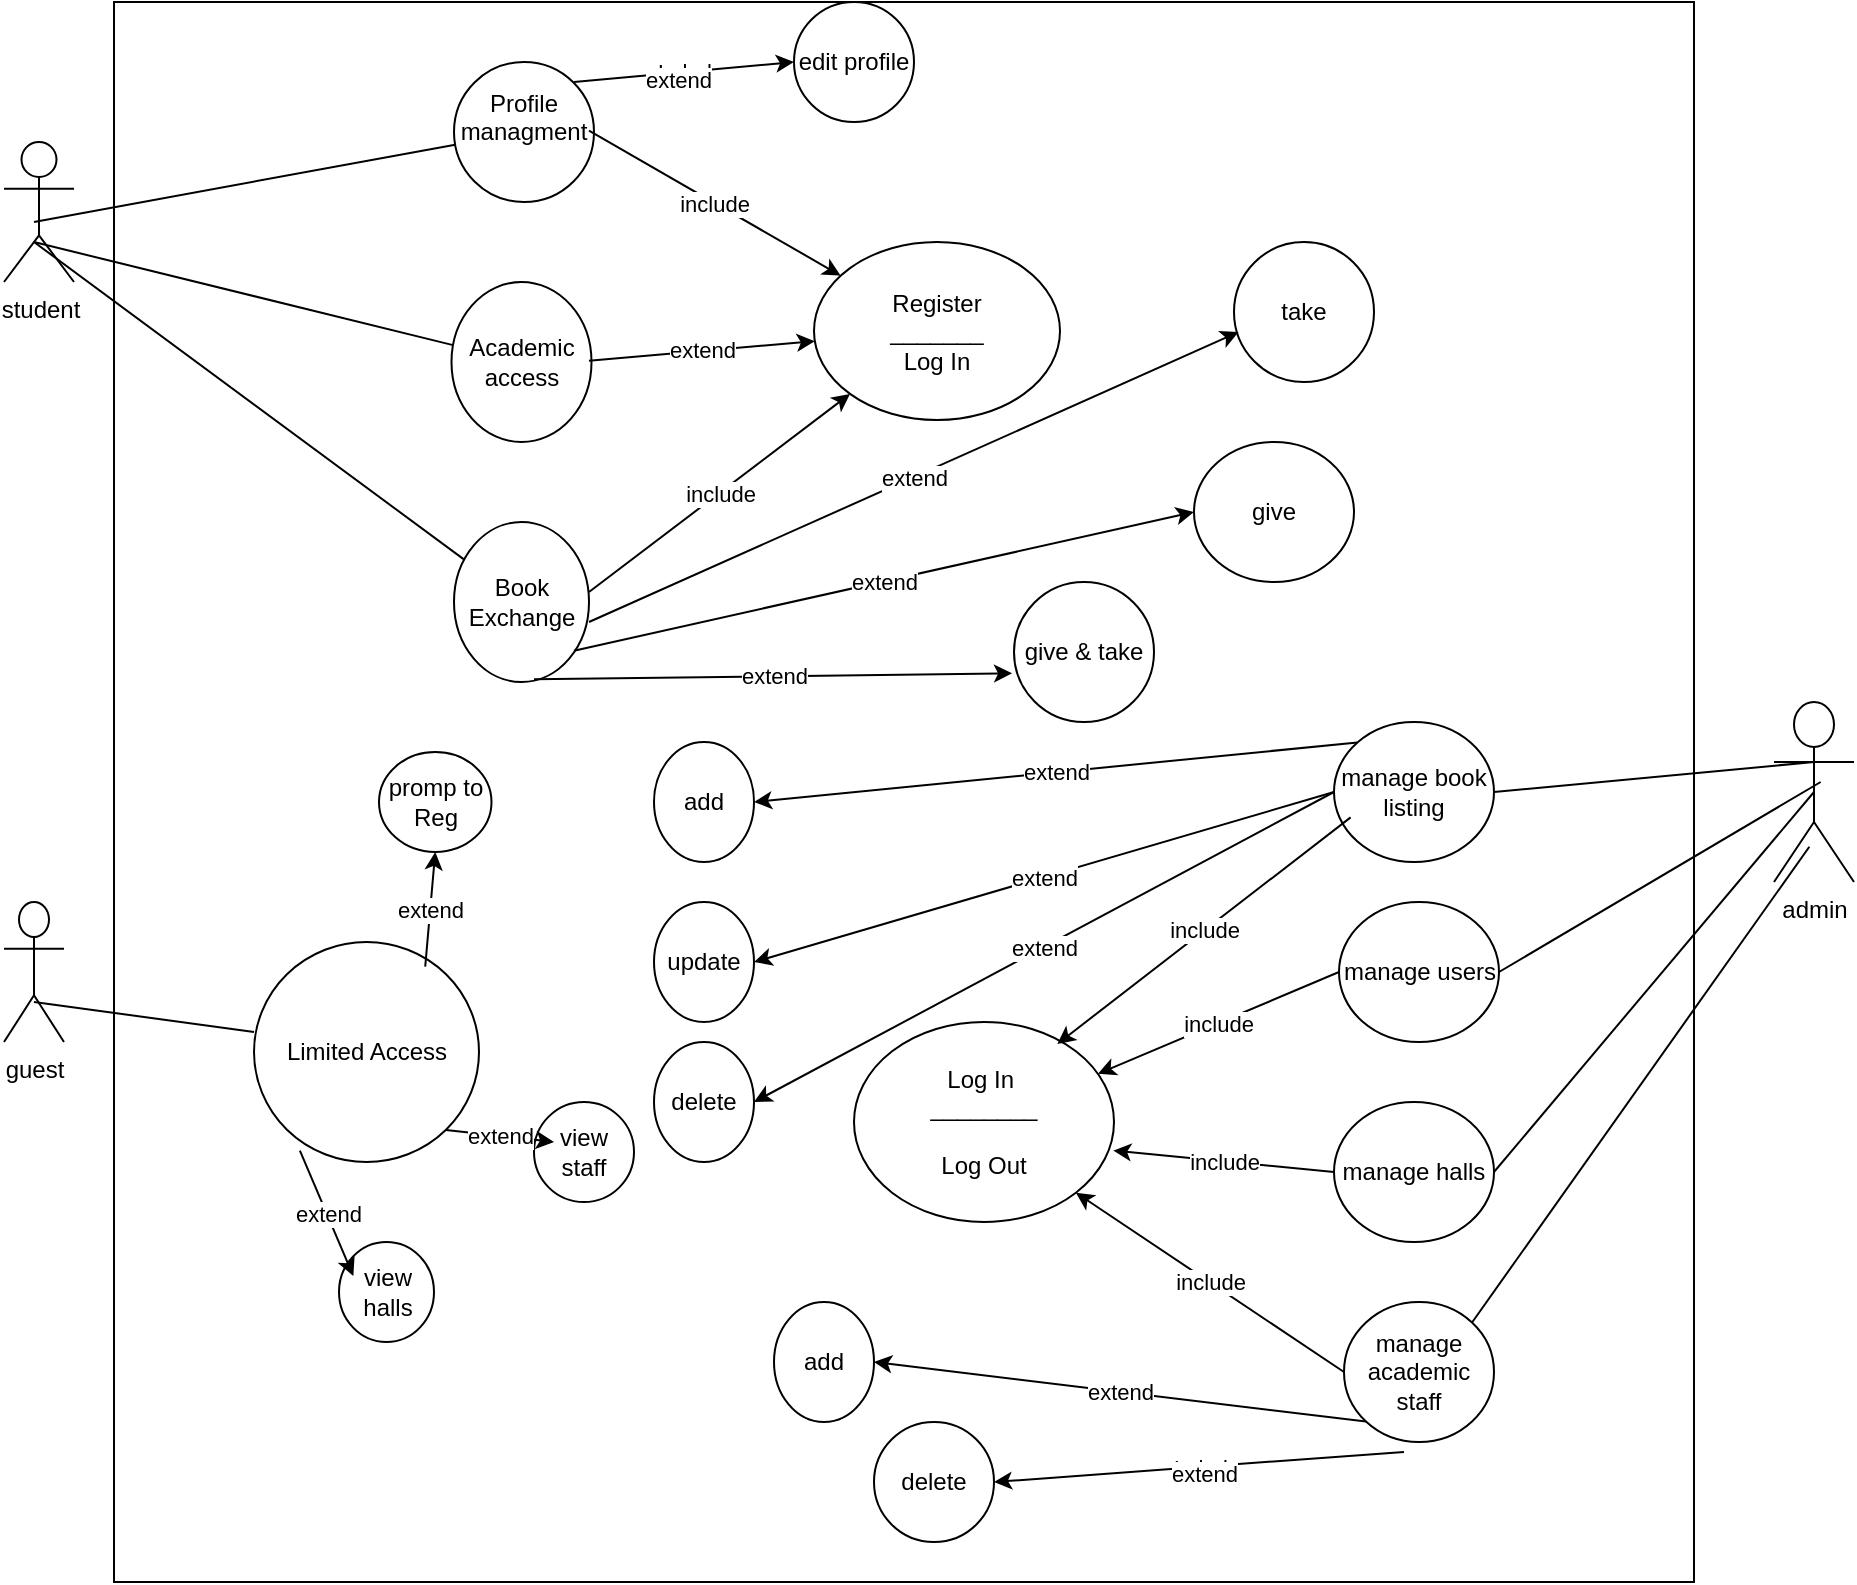 <?xml version="1.0" encoding="UTF-8"?>
<mxfile version="26.2.12">
  <diagram name="Page-1" id="FYEs-3405oV0tSoVm1dT">
    <mxGraphModel dx="1249" dy="676" grid="1" gridSize="10" guides="1" tooltips="1" connect="1" arrows="1" fold="1" page="1" pageScale="1" pageWidth="2339" pageHeight="3300" math="0" shadow="0">
      <root>
        <mxCell id="0" />
        <mxCell id="1" parent="0" />
        <mxCell id="iEJQJyqxBkjltD4bxpwc-1" value="student" style="shape=umlActor;verticalLabelPosition=bottom;verticalAlign=top;html=1;outlineConnect=0;" parent="1" vertex="1">
          <mxGeometry x="55" y="130" width="35" height="70" as="geometry" />
        </mxCell>
        <mxCell id="iEJQJyqxBkjltD4bxpwc-2" value="" style="whiteSpace=wrap;html=1;aspect=fixed;" parent="1" vertex="1">
          <mxGeometry x="110" y="60" width="790" height="790" as="geometry" />
        </mxCell>
        <mxCell id="iEJQJyqxBkjltD4bxpwc-5" value="guest" style="shape=umlActor;verticalLabelPosition=bottom;verticalAlign=top;html=1;outlineConnect=0;" parent="1" vertex="1">
          <mxGeometry x="55" y="510" width="30" height="70" as="geometry" />
        </mxCell>
        <mxCell id="iEJQJyqxBkjltD4bxpwc-6" value="admin" style="shape=umlActor;verticalLabelPosition=bottom;verticalAlign=top;html=1;outlineConnect=0;" parent="1" vertex="1">
          <mxGeometry x="940" y="410" width="40" height="90" as="geometry" />
        </mxCell>
        <mxCell id="iEJQJyqxBkjltD4bxpwc-7" value="Register&lt;div&gt;_______&lt;/div&gt;&lt;div&gt;Log In&lt;/div&gt;" style="ellipse;whiteSpace=wrap;html=1;" parent="1" vertex="1">
          <mxGeometry x="460" y="180" width="123" height="89" as="geometry" />
        </mxCell>
        <mxCell id="iEJQJyqxBkjltD4bxpwc-8" value="Profile managment&lt;div&gt;&lt;br&gt;&lt;/div&gt;" style="ellipse;whiteSpace=wrap;html=1;" parent="1" vertex="1">
          <mxGeometry x="280" y="90" width="70" height="70" as="geometry" />
        </mxCell>
        <mxCell id="iEJQJyqxBkjltD4bxpwc-9" value="Book Exchange" style="ellipse;whiteSpace=wrap;html=1;" parent="1" vertex="1">
          <mxGeometry x="280" y="320" width="67.5" height="80" as="geometry" />
        </mxCell>
        <mxCell id="iEJQJyqxBkjltD4bxpwc-10" value="Academic access" style="ellipse;whiteSpace=wrap;html=1;" parent="1" vertex="1">
          <mxGeometry x="278.75" y="200" width="70" height="80" as="geometry" />
        </mxCell>
        <mxCell id="iEJQJyqxBkjltD4bxpwc-11" value="edit profile" style="ellipse;whiteSpace=wrap;html=1;" parent="1" vertex="1">
          <mxGeometry x="450" y="60" width="60" height="60" as="geometry" />
        </mxCell>
        <mxCell id="iEJQJyqxBkjltD4bxpwc-13" value="" style="endArrow=none;html=1;rounded=0;" parent="1" target="iEJQJyqxBkjltD4bxpwc-8" edge="1">
          <mxGeometry width="50" height="50" relative="1" as="geometry">
            <mxPoint x="70" y="170" as="sourcePoint" />
            <mxPoint x="120" y="120" as="targetPoint" />
          </mxGeometry>
        </mxCell>
        <mxCell id="iEJQJyqxBkjltD4bxpwc-14" value="" style="endArrow=none;html=1;rounded=0;" parent="1" target="iEJQJyqxBkjltD4bxpwc-10" edge="1">
          <mxGeometry width="50" height="50" relative="1" as="geometry">
            <mxPoint x="70" y="180" as="sourcePoint" />
            <mxPoint x="120" y="130" as="targetPoint" />
          </mxGeometry>
        </mxCell>
        <mxCell id="iEJQJyqxBkjltD4bxpwc-15" value="" style="endArrow=none;html=1;rounded=0;" parent="1" target="iEJQJyqxBkjltD4bxpwc-9" edge="1">
          <mxGeometry width="50" height="50" relative="1" as="geometry">
            <mxPoint x="70" y="180" as="sourcePoint" />
            <mxPoint x="120" y="130" as="targetPoint" />
          </mxGeometry>
        </mxCell>
        <mxCell id="iEJQJyqxBkjltD4bxpwc-23" value="extend" style="endArrow=classic;html=1;rounded=0;" parent="1" target="iEJQJyqxBkjltD4bxpwc-7" edge="1">
          <mxGeometry relative="1" as="geometry">
            <mxPoint x="347.5" y="239.33" as="sourcePoint" />
            <mxPoint x="447.5" y="239.33" as="targetPoint" />
          </mxGeometry>
        </mxCell>
        <mxCell id="iEJQJyqxBkjltD4bxpwc-25" value="include" style="endArrow=classic;html=1;rounded=0;" parent="1" target="iEJQJyqxBkjltD4bxpwc-7" edge="1">
          <mxGeometry relative="1" as="geometry">
            <mxPoint x="347.5" y="124.33" as="sourcePoint" />
            <mxPoint x="447.5" y="124.33" as="targetPoint" />
          </mxGeometry>
        </mxCell>
        <mxCell id="iEJQJyqxBkjltD4bxpwc-27" value="" style="endArrow=classic;html=1;rounded=0;entryX=0;entryY=1;entryDx=0;entryDy=0;" parent="1" target="iEJQJyqxBkjltD4bxpwc-7" edge="1">
          <mxGeometry relative="1" as="geometry">
            <mxPoint x="347.5" y="355" as="sourcePoint" />
            <mxPoint x="447.5" y="355" as="targetPoint" />
          </mxGeometry>
        </mxCell>
        <mxCell id="iEJQJyqxBkjltD4bxpwc-28" value="include" style="edgeLabel;resizable=0;html=1;;align=center;verticalAlign=middle;" parent="iEJQJyqxBkjltD4bxpwc-27" connectable="0" vertex="1">
          <mxGeometry relative="1" as="geometry" />
        </mxCell>
        <mxCell id="iEJQJyqxBkjltD4bxpwc-29" value="" style="endArrow=classic;html=1;rounded=0;entryX=0;entryY=0.5;entryDx=0;entryDy=0;" parent="1" target="iEJQJyqxBkjltD4bxpwc-11" edge="1">
          <mxGeometry relative="1" as="geometry">
            <mxPoint x="340" y="100" as="sourcePoint" />
            <mxPoint x="440" y="100" as="targetPoint" />
          </mxGeometry>
        </mxCell>
        <mxCell id="iEJQJyqxBkjltD4bxpwc-30" value="Label" style="edgeLabel;resizable=0;html=1;;align=center;verticalAlign=middle;" parent="iEJQJyqxBkjltD4bxpwc-29" connectable="0" vertex="1">
          <mxGeometry relative="1" as="geometry" />
        </mxCell>
        <mxCell id="iEJQJyqxBkjltD4bxpwc-31" value="extend" style="edgeLabel;html=1;align=center;verticalAlign=middle;resizable=0;points=[];" parent="iEJQJyqxBkjltD4bxpwc-29" vertex="1" connectable="0">
          <mxGeometry x="-0.054" y="-3" relative="1" as="geometry">
            <mxPoint as="offset" />
          </mxGeometry>
        </mxCell>
        <mxCell id="-ncv8bO-MVoZsMgpvSe9-1" value="give &amp;amp; take" style="ellipse;whiteSpace=wrap;html=1;" vertex="1" parent="1">
          <mxGeometry x="560" y="350" width="70" height="70" as="geometry" />
        </mxCell>
        <mxCell id="-ncv8bO-MVoZsMgpvSe9-2" value="give" style="ellipse;whiteSpace=wrap;html=1;" vertex="1" parent="1">
          <mxGeometry x="650" y="280" width="80" height="70" as="geometry" />
        </mxCell>
        <mxCell id="-ncv8bO-MVoZsMgpvSe9-3" value="take" style="ellipse;whiteSpace=wrap;html=1;" vertex="1" parent="1">
          <mxGeometry x="670" y="180" width="70" height="70" as="geometry" />
        </mxCell>
        <mxCell id="-ncv8bO-MVoZsMgpvSe9-5" value="" style="endArrow=classic;html=1;rounded=0;entryX=-0.014;entryY=0.652;entryDx=0;entryDy=0;entryPerimeter=0;" edge="1" parent="1" target="-ncv8bO-MVoZsMgpvSe9-1">
          <mxGeometry relative="1" as="geometry">
            <mxPoint x="320" y="398.67" as="sourcePoint" />
            <mxPoint x="420" y="398.67" as="targetPoint" />
          </mxGeometry>
        </mxCell>
        <mxCell id="-ncv8bO-MVoZsMgpvSe9-6" value="extend" style="edgeLabel;resizable=0;html=1;;align=center;verticalAlign=middle;" connectable="0" vertex="1" parent="-ncv8bO-MVoZsMgpvSe9-5">
          <mxGeometry relative="1" as="geometry" />
        </mxCell>
        <mxCell id="-ncv8bO-MVoZsMgpvSe9-7" value="" style="endArrow=classic;html=1;rounded=0;entryX=0;entryY=0.5;entryDx=0;entryDy=0;" edge="1" parent="1" target="-ncv8bO-MVoZsMgpvSe9-2">
          <mxGeometry relative="1" as="geometry">
            <mxPoint x="340" y="384.33" as="sourcePoint" />
            <mxPoint x="440" y="384.33" as="targetPoint" />
          </mxGeometry>
        </mxCell>
        <mxCell id="-ncv8bO-MVoZsMgpvSe9-8" value="extend" style="edgeLabel;resizable=0;html=1;;align=center;verticalAlign=middle;" connectable="0" vertex="1" parent="-ncv8bO-MVoZsMgpvSe9-7">
          <mxGeometry relative="1" as="geometry" />
        </mxCell>
        <mxCell id="-ncv8bO-MVoZsMgpvSe9-9" value="" style="endArrow=classic;html=1;rounded=0;entryX=0.033;entryY=0.643;entryDx=0;entryDy=0;entryPerimeter=0;" edge="1" parent="1" target="-ncv8bO-MVoZsMgpvSe9-3">
          <mxGeometry relative="1" as="geometry">
            <mxPoint x="347.5" y="370" as="sourcePoint" />
            <mxPoint x="447.5" y="370" as="targetPoint" />
          </mxGeometry>
        </mxCell>
        <mxCell id="-ncv8bO-MVoZsMgpvSe9-10" value="extend" style="edgeLabel;resizable=0;html=1;;align=center;verticalAlign=middle;" connectable="0" vertex="1" parent="-ncv8bO-MVoZsMgpvSe9-9">
          <mxGeometry relative="1" as="geometry" />
        </mxCell>
        <mxCell id="-ncv8bO-MVoZsMgpvSe9-12" value="Log In&amp;nbsp;&lt;div&gt;________&lt;/div&gt;&lt;div&gt;&lt;br&gt;&lt;/div&gt;&lt;div&gt;Log Out&lt;/div&gt;" style="ellipse;whiteSpace=wrap;html=1;" vertex="1" parent="1">
          <mxGeometry x="480" y="570" width="130" height="100" as="geometry" />
        </mxCell>
        <mxCell id="-ncv8bO-MVoZsMgpvSe9-13" value="manage academic staff" style="ellipse;whiteSpace=wrap;html=1;" vertex="1" parent="1">
          <mxGeometry x="725" y="710" width="75" height="70" as="geometry" />
        </mxCell>
        <mxCell id="-ncv8bO-MVoZsMgpvSe9-14" value="manage halls" style="ellipse;whiteSpace=wrap;html=1;" vertex="1" parent="1">
          <mxGeometry x="720" y="610" width="80" height="70" as="geometry" />
        </mxCell>
        <mxCell id="-ncv8bO-MVoZsMgpvSe9-15" value="manage book listing" style="ellipse;whiteSpace=wrap;html=1;" vertex="1" parent="1">
          <mxGeometry x="720" y="420" width="80" height="70" as="geometry" />
        </mxCell>
        <mxCell id="-ncv8bO-MVoZsMgpvSe9-16" value="manage users" style="ellipse;whiteSpace=wrap;html=1;" vertex="1" parent="1">
          <mxGeometry x="722.5" y="510" width="80" height="70" as="geometry" />
        </mxCell>
        <mxCell id="-ncv8bO-MVoZsMgpvSe9-17" value="" style="endArrow=none;html=1;rounded=0;entryX=0.442;entryY=0.804;entryDx=0;entryDy=0;exitX=1;exitY=0;exitDx=0;exitDy=0;entryPerimeter=0;" edge="1" parent="1" source="-ncv8bO-MVoZsMgpvSe9-13" target="iEJQJyqxBkjltD4bxpwc-6">
          <mxGeometry width="50" height="50" relative="1" as="geometry">
            <mxPoint x="950.004" y="600" as="sourcePoint" />
            <mxPoint x="956.804" y="460.002" as="targetPoint" />
          </mxGeometry>
        </mxCell>
        <mxCell id="-ncv8bO-MVoZsMgpvSe9-18" value="" style="endArrow=none;html=1;rounded=0;entryX=0.5;entryY=0.5;entryDx=0;entryDy=0;exitX=1;exitY=0.5;exitDx=0;exitDy=0;entryPerimeter=0;" edge="1" parent="1" source="-ncv8bO-MVoZsMgpvSe9-14" target="iEJQJyqxBkjltD4bxpwc-6">
          <mxGeometry width="50" height="50" relative="1" as="geometry">
            <mxPoint x="849.997" y="460.002" as="sourcePoint" />
            <mxPoint x="961.01" y="476.21" as="targetPoint" />
          </mxGeometry>
        </mxCell>
        <mxCell id="-ncv8bO-MVoZsMgpvSe9-19" value="" style="endArrow=none;html=1;rounded=0;exitX=1;exitY=0.5;exitDx=0;exitDy=0;" edge="1" parent="1" source="-ncv8bO-MVoZsMgpvSe9-16">
          <mxGeometry width="50" height="50" relative="1" as="geometry">
            <mxPoint x="870" y="467.88" as="sourcePoint" />
            <mxPoint x="963.337" y="450.001" as="targetPoint" />
          </mxGeometry>
        </mxCell>
        <mxCell id="-ncv8bO-MVoZsMgpvSe9-20" value="" style="endArrow=none;html=1;rounded=0;exitX=1;exitY=0.5;exitDx=0;exitDy=0;" edge="1" parent="1" source="-ncv8bO-MVoZsMgpvSe9-15">
          <mxGeometry width="50" height="50" relative="1" as="geometry">
            <mxPoint x="910" y="490" as="sourcePoint" />
            <mxPoint x="960" y="440" as="targetPoint" />
          </mxGeometry>
        </mxCell>
        <mxCell id="-ncv8bO-MVoZsMgpvSe9-22" value="" style="endArrow=classic;html=1;rounded=0;entryX=0.782;entryY=0.11;entryDx=0;entryDy=0;entryPerimeter=0;exitX=0.104;exitY=0.681;exitDx=0;exitDy=0;exitPerimeter=0;" edge="1" parent="1" source="-ncv8bO-MVoZsMgpvSe9-15" target="-ncv8bO-MVoZsMgpvSe9-12">
          <mxGeometry relative="1" as="geometry">
            <mxPoint x="590" y="450" as="sourcePoint" />
            <mxPoint x="690" y="450" as="targetPoint" />
          </mxGeometry>
        </mxCell>
        <mxCell id="-ncv8bO-MVoZsMgpvSe9-23" value="include" style="edgeLabel;resizable=0;html=1;;align=center;verticalAlign=middle;" connectable="0" vertex="1" parent="-ncv8bO-MVoZsMgpvSe9-22">
          <mxGeometry relative="1" as="geometry" />
        </mxCell>
        <mxCell id="-ncv8bO-MVoZsMgpvSe9-24" value="" style="endArrow=classic;html=1;rounded=0;exitX=0;exitY=0.5;exitDx=0;exitDy=0;" edge="1" parent="1" source="-ncv8bO-MVoZsMgpvSe9-16" target="-ncv8bO-MVoZsMgpvSe9-12">
          <mxGeometry relative="1" as="geometry">
            <mxPoint x="625" y="578.67" as="sourcePoint" />
            <mxPoint x="725" y="578.67" as="targetPoint" />
          </mxGeometry>
        </mxCell>
        <mxCell id="-ncv8bO-MVoZsMgpvSe9-25" value="include" style="edgeLabel;resizable=0;html=1;;align=center;verticalAlign=middle;" connectable="0" vertex="1" parent="-ncv8bO-MVoZsMgpvSe9-24">
          <mxGeometry relative="1" as="geometry" />
        </mxCell>
        <mxCell id="-ncv8bO-MVoZsMgpvSe9-26" value="" style="endArrow=classic;html=1;rounded=0;entryX=0.997;entryY=0.643;entryDx=0;entryDy=0;entryPerimeter=0;exitX=0;exitY=0.5;exitDx=0;exitDy=0;" edge="1" parent="1" source="-ncv8bO-MVoZsMgpvSe9-14" target="-ncv8bO-MVoZsMgpvSe9-12">
          <mxGeometry relative="1" as="geometry">
            <mxPoint x="583" y="644.33" as="sourcePoint" />
            <mxPoint x="683" y="644.33" as="targetPoint" />
          </mxGeometry>
        </mxCell>
        <mxCell id="-ncv8bO-MVoZsMgpvSe9-27" value="include" style="edgeLabel;resizable=0;html=1;;align=center;verticalAlign=middle;" connectable="0" vertex="1" parent="-ncv8bO-MVoZsMgpvSe9-26">
          <mxGeometry relative="1" as="geometry" />
        </mxCell>
        <mxCell id="-ncv8bO-MVoZsMgpvSe9-28" value="" style="endArrow=classic;html=1;rounded=0;entryX=1;entryY=1;entryDx=0;entryDy=0;exitX=0;exitY=0.5;exitDx=0;exitDy=0;" edge="1" parent="1" source="-ncv8bO-MVoZsMgpvSe9-13" target="-ncv8bO-MVoZsMgpvSe9-12">
          <mxGeometry relative="1" as="geometry">
            <mxPoint x="620" y="740" as="sourcePoint" />
            <mxPoint x="720" y="740" as="targetPoint" />
          </mxGeometry>
        </mxCell>
        <mxCell id="-ncv8bO-MVoZsMgpvSe9-29" value="include" style="edgeLabel;resizable=0;html=1;;align=center;verticalAlign=middle;" connectable="0" vertex="1" parent="-ncv8bO-MVoZsMgpvSe9-28">
          <mxGeometry relative="1" as="geometry" />
        </mxCell>
        <mxCell id="-ncv8bO-MVoZsMgpvSe9-30" value="delete" style="ellipse;whiteSpace=wrap;html=1;" vertex="1" parent="1">
          <mxGeometry x="380" y="580" width="50" height="60" as="geometry" />
        </mxCell>
        <mxCell id="-ncv8bO-MVoZsMgpvSe9-31" value="update" style="ellipse;whiteSpace=wrap;html=1;" vertex="1" parent="1">
          <mxGeometry x="380" y="510" width="50" height="60" as="geometry" />
        </mxCell>
        <mxCell id="-ncv8bO-MVoZsMgpvSe9-32" value="add" style="ellipse;whiteSpace=wrap;html=1;" vertex="1" parent="1">
          <mxGeometry x="380" y="430" width="50" height="60" as="geometry" />
        </mxCell>
        <mxCell id="-ncv8bO-MVoZsMgpvSe9-33" value="" style="endArrow=classic;html=1;rounded=0;entryX=1;entryY=0.5;entryDx=0;entryDy=0;exitX=0;exitY=0.5;exitDx=0;exitDy=0;" edge="1" parent="1" source="-ncv8bO-MVoZsMgpvSe9-15" target="-ncv8bO-MVoZsMgpvSe9-31">
          <mxGeometry relative="1" as="geometry">
            <mxPoint x="530" y="450" as="sourcePoint" />
            <mxPoint x="630" y="450" as="targetPoint" />
          </mxGeometry>
        </mxCell>
        <mxCell id="-ncv8bO-MVoZsMgpvSe9-34" value="extend" style="edgeLabel;resizable=0;html=1;;align=center;verticalAlign=middle;" connectable="0" vertex="1" parent="-ncv8bO-MVoZsMgpvSe9-33">
          <mxGeometry relative="1" as="geometry" />
        </mxCell>
        <mxCell id="-ncv8bO-MVoZsMgpvSe9-35" value="" style="endArrow=classic;html=1;rounded=0;entryX=1;entryY=0.5;entryDx=0;entryDy=0;exitX=0;exitY=0;exitDx=0;exitDy=0;" edge="1" parent="1" source="-ncv8bO-MVoZsMgpvSe9-15" target="-ncv8bO-MVoZsMgpvSe9-32">
          <mxGeometry relative="1" as="geometry">
            <mxPoint x="471.5" y="440" as="sourcePoint" />
            <mxPoint x="571.5" y="440" as="targetPoint" />
          </mxGeometry>
        </mxCell>
        <mxCell id="-ncv8bO-MVoZsMgpvSe9-36" value="extend" style="edgeLabel;resizable=0;html=1;;align=center;verticalAlign=middle;" connectable="0" vertex="1" parent="-ncv8bO-MVoZsMgpvSe9-35">
          <mxGeometry relative="1" as="geometry" />
        </mxCell>
        <mxCell id="-ncv8bO-MVoZsMgpvSe9-37" value="extend" style="endArrow=classic;html=1;rounded=0;entryX=1;entryY=0.5;entryDx=0;entryDy=0;exitX=0;exitY=0.5;exitDx=0;exitDy=0;" edge="1" parent="1" source="-ncv8bO-MVoZsMgpvSe9-15" target="-ncv8bO-MVoZsMgpvSe9-30">
          <mxGeometry relative="1" as="geometry">
            <mxPoint x="263.75" y="680" as="sourcePoint" />
            <mxPoint x="363.75" y="680" as="targetPoint" />
          </mxGeometry>
        </mxCell>
        <mxCell id="-ncv8bO-MVoZsMgpvSe9-39" value="delete" style="ellipse;whiteSpace=wrap;html=1;" vertex="1" parent="1">
          <mxGeometry x="490" y="770" width="60" height="60" as="geometry" />
        </mxCell>
        <mxCell id="-ncv8bO-MVoZsMgpvSe9-40" value="add" style="ellipse;whiteSpace=wrap;html=1;" vertex="1" parent="1">
          <mxGeometry x="440" y="710" width="50" height="60" as="geometry" />
        </mxCell>
        <mxCell id="-ncv8bO-MVoZsMgpvSe9-41" value="" style="endArrow=classic;html=1;rounded=0;entryX=1;entryY=0.5;entryDx=0;entryDy=0;exitX=0.4;exitY=1.071;exitDx=0;exitDy=0;exitPerimeter=0;" edge="1" parent="1" source="-ncv8bO-MVoZsMgpvSe9-13" target="-ncv8bO-MVoZsMgpvSe9-39">
          <mxGeometry relative="1" as="geometry">
            <mxPoint x="600" y="790" as="sourcePoint" />
            <mxPoint x="700" y="790" as="targetPoint" />
          </mxGeometry>
        </mxCell>
        <mxCell id="-ncv8bO-MVoZsMgpvSe9-42" value="Label" style="edgeLabel;resizable=0;html=1;;align=center;verticalAlign=middle;" connectable="0" vertex="1" parent="-ncv8bO-MVoZsMgpvSe9-41">
          <mxGeometry relative="1" as="geometry" />
        </mxCell>
        <mxCell id="-ncv8bO-MVoZsMgpvSe9-47" value="extend" style="edgeLabel;html=1;align=center;verticalAlign=middle;resizable=0;points=[];" vertex="1" connectable="0" parent="-ncv8bO-MVoZsMgpvSe9-41">
          <mxGeometry x="-0.022" y="3" relative="1" as="geometry">
            <mxPoint as="offset" />
          </mxGeometry>
        </mxCell>
        <mxCell id="-ncv8bO-MVoZsMgpvSe9-43" value="" style="endArrow=classic;html=1;rounded=0;entryX=1;entryY=0.5;entryDx=0;entryDy=0;exitX=0;exitY=1;exitDx=0;exitDy=0;" edge="1" parent="1" source="-ncv8bO-MVoZsMgpvSe9-13" target="-ncv8bO-MVoZsMgpvSe9-40">
          <mxGeometry relative="1" as="geometry">
            <mxPoint x="495" y="720" as="sourcePoint" />
            <mxPoint x="595" y="720" as="targetPoint" />
          </mxGeometry>
        </mxCell>
        <mxCell id="-ncv8bO-MVoZsMgpvSe9-44" value="extend" style="edgeLabel;resizable=0;html=1;;align=center;verticalAlign=middle;" connectable="0" vertex="1" parent="-ncv8bO-MVoZsMgpvSe9-43">
          <mxGeometry relative="1" as="geometry" />
        </mxCell>
        <mxCell id="-ncv8bO-MVoZsMgpvSe9-50" value="Limited Access" style="ellipse;whiteSpace=wrap;html=1;" vertex="1" parent="1">
          <mxGeometry x="180" y="530" width="112.5" height="110" as="geometry" />
        </mxCell>
        <mxCell id="-ncv8bO-MVoZsMgpvSe9-51" value="" style="endArrow=none;html=1;rounded=0;entryX=0;entryY=0.409;entryDx=0;entryDy=0;entryPerimeter=0;" edge="1" parent="1" target="-ncv8bO-MVoZsMgpvSe9-50">
          <mxGeometry width="50" height="50" relative="1" as="geometry">
            <mxPoint x="70" y="560" as="sourcePoint" />
            <mxPoint x="120" y="510" as="targetPoint" />
          </mxGeometry>
        </mxCell>
        <mxCell id="-ncv8bO-MVoZsMgpvSe9-52" value="promp to Reg" style="ellipse;whiteSpace=wrap;html=1;" vertex="1" parent="1">
          <mxGeometry x="242.5" y="435" width="56.25" height="50" as="geometry" />
        </mxCell>
        <mxCell id="-ncv8bO-MVoZsMgpvSe9-53" value="view staff" style="ellipse;whiteSpace=wrap;html=1;" vertex="1" parent="1">
          <mxGeometry x="320" y="610" width="50" height="50" as="geometry" />
        </mxCell>
        <mxCell id="-ncv8bO-MVoZsMgpvSe9-54" value="view halls" style="ellipse;whiteSpace=wrap;html=1;" vertex="1" parent="1">
          <mxGeometry x="222.5" y="680" width="47.5" height="50" as="geometry" />
        </mxCell>
        <mxCell id="-ncv8bO-MVoZsMgpvSe9-55" value="" style="endArrow=classic;html=1;rounded=0;entryX=0.151;entryY=0.34;entryDx=0;entryDy=0;entryPerimeter=0;exitX=0.204;exitY=0.948;exitDx=0;exitDy=0;exitPerimeter=0;" edge="1" parent="1" source="-ncv8bO-MVoZsMgpvSe9-50" target="-ncv8bO-MVoZsMgpvSe9-54">
          <mxGeometry relative="1" as="geometry">
            <mxPoint x="130" y="690" as="sourcePoint" />
            <mxPoint x="230" y="690" as="targetPoint" />
          </mxGeometry>
        </mxCell>
        <mxCell id="-ncv8bO-MVoZsMgpvSe9-56" value="extend" style="edgeLabel;resizable=0;html=1;;align=center;verticalAlign=middle;" connectable="0" vertex="1" parent="-ncv8bO-MVoZsMgpvSe9-55">
          <mxGeometry relative="1" as="geometry" />
        </mxCell>
        <mxCell id="-ncv8bO-MVoZsMgpvSe9-57" value="" style="endArrow=classic;html=1;rounded=0;exitX=1;exitY=1;exitDx=0;exitDy=0;" edge="1" parent="1" source="-ncv8bO-MVoZsMgpvSe9-50">
          <mxGeometry relative="1" as="geometry">
            <mxPoint x="230" y="630" as="sourcePoint" />
            <mxPoint x="330" y="630" as="targetPoint" />
          </mxGeometry>
        </mxCell>
        <mxCell id="-ncv8bO-MVoZsMgpvSe9-58" value="extend" style="edgeLabel;resizable=0;html=1;;align=center;verticalAlign=middle;" connectable="0" vertex="1" parent="-ncv8bO-MVoZsMgpvSe9-57">
          <mxGeometry relative="1" as="geometry" />
        </mxCell>
        <mxCell id="-ncv8bO-MVoZsMgpvSe9-61" value="" style="endArrow=classic;html=1;rounded=0;entryX=0.5;entryY=1;entryDx=0;entryDy=0;exitX=0.761;exitY=0.112;exitDx=0;exitDy=0;exitPerimeter=0;" edge="1" parent="1" source="-ncv8bO-MVoZsMgpvSe9-50" target="-ncv8bO-MVoZsMgpvSe9-52">
          <mxGeometry relative="1" as="geometry">
            <mxPoint x="240" y="520" as="sourcePoint" />
            <mxPoint x="340" y="520" as="targetPoint" />
          </mxGeometry>
        </mxCell>
        <mxCell id="-ncv8bO-MVoZsMgpvSe9-62" value="extend" style="edgeLabel;resizable=0;html=1;;align=center;verticalAlign=middle;" connectable="0" vertex="1" parent="-ncv8bO-MVoZsMgpvSe9-61">
          <mxGeometry relative="1" as="geometry" />
        </mxCell>
      </root>
    </mxGraphModel>
  </diagram>
</mxfile>
